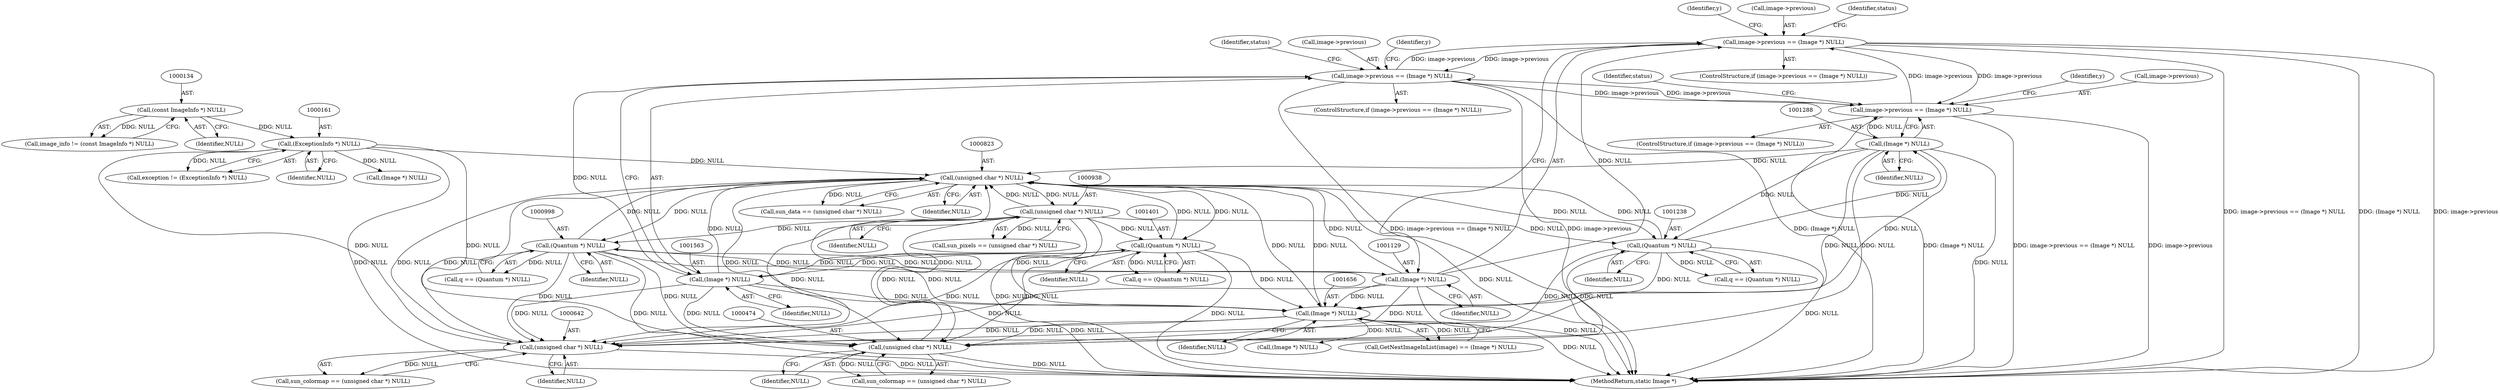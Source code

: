 digraph "0_ImageMagick_1aa0c6dab6dcef4d9bc3571866ae1c1ddbec7d8f@pointer" {
"1001124" [label="(Call,image->previous == (Image *) NULL)"];
"1001558" [label="(Call,image->previous == (Image *) NULL)"];
"1001283" [label="(Call,image->previous == (Image *) NULL)"];
"1001124" [label="(Call,image->previous == (Image *) NULL)"];
"1001128" [label="(Call,(Image *) NULL)"];
"1000997" [label="(Call,(Quantum *) NULL)"];
"1000937" [label="(Call,(unsigned char *) NULL)"];
"1000822" [label="(Call,(unsigned char *) NULL)"];
"1000641" [label="(Call,(unsigned char *) NULL)"];
"1001237" [label="(Call,(Quantum *) NULL)"];
"1001287" [label="(Call,(Image *) NULL)"];
"1001562" [label="(Call,(Image *) NULL)"];
"1001400" [label="(Call,(Quantum *) NULL)"];
"1000160" [label="(Call,(ExceptionInfo *) NULL)"];
"1000133" [label="(Call,(const ImageInfo *) NULL)"];
"1001655" [label="(Call,(Image *) NULL)"];
"1000473" [label="(Call,(unsigned char *) NULL)"];
"1001130" [label="(Identifier,NULL)"];
"1001287" [label="(Call,(Image *) NULL)"];
"1000133" [label="(Call,(const ImageInfo *) NULL)"];
"1001221" [label="(Identifier,y)"];
"1001284" [label="(Call,image->previous)"];
"1001664" [label="(Call,(Image *) NULL)"];
"1000995" [label="(Call,q == (Quantum *) NULL)"];
"1001235" [label="(Call,q == (Quantum *) NULL)"];
"1001239" [label="(Identifier,NULL)"];
"1001289" [label="(Identifier,NULL)"];
"1000641" [label="(Call,(unsigned char *) NULL)"];
"1001282" [label="(ControlStructure,if (image->previous == (Image *) NULL))"];
"1000939" [label="(Identifier,NULL)"];
"1001400" [label="(Call,(Quantum *) NULL)"];
"1000191" [label="(Call,(Image *) NULL)"];
"1000162" [label="(Identifier,NULL)"];
"1001123" [label="(ControlStructure,if (image->previous == (Image *) NULL))"];
"1001697" [label="(MethodReturn,static Image *)"];
"1000981" [label="(Identifier,y)"];
"1000999" [label="(Identifier,NULL)"];
"1001564" [label="(Identifier,NULL)"];
"1001125" [label="(Call,image->previous)"];
"1000997" [label="(Call,(Quantum *) NULL)"];
"1001402" [label="(Identifier,NULL)"];
"1000475" [label="(Identifier,NULL)"];
"1001237" [label="(Call,(Quantum *) NULL)"];
"1001567" [label="(Identifier,status)"];
"1000937" [label="(Call,(unsigned char *) NULL)"];
"1001283" [label="(Call,image->previous == (Image *) NULL)"];
"1000135" [label="(Identifier,NULL)"];
"1000639" [label="(Call,sun_colormap == (unsigned char *) NULL)"];
"1000473" [label="(Call,(unsigned char *) NULL)"];
"1001398" [label="(Call,q == (Quantum *) NULL)"];
"1000158" [label="(Call,exception != (ExceptionInfo *) NULL)"];
"1000822" [label="(Call,(unsigned char *) NULL)"];
"1001559" [label="(Call,image->previous)"];
"1001558" [label="(Call,image->previous == (Image *) NULL)"];
"1001562" [label="(Call,(Image *) NULL)"];
"1001655" [label="(Call,(Image *) NULL)"];
"1000820" [label="(Call,sun_data == (unsigned char *) NULL)"];
"1001128" [label="(Call,(Image *) NULL)"];
"1000824" [label="(Identifier,NULL)"];
"1001292" [label="(Identifier,status)"];
"1000160" [label="(Call,(ExceptionInfo *) NULL)"];
"1000471" [label="(Call,sun_colormap == (unsigned char *) NULL)"];
"1001124" [label="(Call,image->previous == (Image *) NULL)"];
"1001133" [label="(Identifier,status)"];
"1001384" [label="(Identifier,y)"];
"1000935" [label="(Call,sun_pixels == (unsigned char *) NULL)"];
"1000643" [label="(Identifier,NULL)"];
"1001557" [label="(ControlStructure,if (image->previous == (Image *) NULL))"];
"1000131" [label="(Call,image_info != (const ImageInfo *) NULL)"];
"1001652" [label="(Call,GetNextImageInList(image) == (Image *) NULL)"];
"1001657" [label="(Identifier,NULL)"];
"1001124" -> "1001123"  [label="AST: "];
"1001124" -> "1001128"  [label="CFG: "];
"1001125" -> "1001124"  [label="AST: "];
"1001128" -> "1001124"  [label="AST: "];
"1001133" -> "1001124"  [label="CFG: "];
"1000981" -> "1001124"  [label="CFG: "];
"1001124" -> "1001697"  [label="DDG: image->previous == (Image *) NULL"];
"1001124" -> "1001697"  [label="DDG: (Image *) NULL"];
"1001124" -> "1001697"  [label="DDG: image->previous"];
"1001558" -> "1001124"  [label="DDG: image->previous"];
"1001283" -> "1001124"  [label="DDG: image->previous"];
"1001128" -> "1001124"  [label="DDG: NULL"];
"1001124" -> "1001283"  [label="DDG: image->previous"];
"1001124" -> "1001558"  [label="DDG: image->previous"];
"1001558" -> "1001557"  [label="AST: "];
"1001558" -> "1001562"  [label="CFG: "];
"1001559" -> "1001558"  [label="AST: "];
"1001562" -> "1001558"  [label="AST: "];
"1001567" -> "1001558"  [label="CFG: "];
"1001384" -> "1001558"  [label="CFG: "];
"1001558" -> "1001697"  [label="DDG: image->previous == (Image *) NULL"];
"1001558" -> "1001697"  [label="DDG: image->previous"];
"1001558" -> "1001697"  [label="DDG: (Image *) NULL"];
"1001558" -> "1001283"  [label="DDG: image->previous"];
"1001283" -> "1001558"  [label="DDG: image->previous"];
"1001562" -> "1001558"  [label="DDG: NULL"];
"1001283" -> "1001282"  [label="AST: "];
"1001283" -> "1001287"  [label="CFG: "];
"1001284" -> "1001283"  [label="AST: "];
"1001287" -> "1001283"  [label="AST: "];
"1001292" -> "1001283"  [label="CFG: "];
"1001221" -> "1001283"  [label="CFG: "];
"1001283" -> "1001697"  [label="DDG: image->previous == (Image *) NULL"];
"1001283" -> "1001697"  [label="DDG: image->previous"];
"1001283" -> "1001697"  [label="DDG: (Image *) NULL"];
"1001287" -> "1001283"  [label="DDG: NULL"];
"1001128" -> "1001130"  [label="CFG: "];
"1001129" -> "1001128"  [label="AST: "];
"1001130" -> "1001128"  [label="AST: "];
"1001128" -> "1001697"  [label="DDG: NULL"];
"1001128" -> "1000473"  [label="DDG: NULL"];
"1001128" -> "1000641"  [label="DDG: NULL"];
"1001128" -> "1000822"  [label="DDG: NULL"];
"1001128" -> "1000997"  [label="DDG: NULL"];
"1000997" -> "1001128"  [label="DDG: NULL"];
"1001128" -> "1001655"  [label="DDG: NULL"];
"1000997" -> "1000995"  [label="AST: "];
"1000997" -> "1000999"  [label="CFG: "];
"1000998" -> "1000997"  [label="AST: "];
"1000999" -> "1000997"  [label="AST: "];
"1000995" -> "1000997"  [label="CFG: "];
"1000997" -> "1001697"  [label="DDG: NULL"];
"1000997" -> "1000473"  [label="DDG: NULL"];
"1000997" -> "1000641"  [label="DDG: NULL"];
"1000997" -> "1000822"  [label="DDG: NULL"];
"1000997" -> "1000995"  [label="DDG: NULL"];
"1000937" -> "1000997"  [label="DDG: NULL"];
"1000822" -> "1000997"  [label="DDG: NULL"];
"1000997" -> "1001655"  [label="DDG: NULL"];
"1000937" -> "1000935"  [label="AST: "];
"1000937" -> "1000939"  [label="CFG: "];
"1000938" -> "1000937"  [label="AST: "];
"1000939" -> "1000937"  [label="AST: "];
"1000935" -> "1000937"  [label="CFG: "];
"1000937" -> "1001697"  [label="DDG: NULL"];
"1000937" -> "1000473"  [label="DDG: NULL"];
"1000937" -> "1000641"  [label="DDG: NULL"];
"1000937" -> "1000822"  [label="DDG: NULL"];
"1000937" -> "1000935"  [label="DDG: NULL"];
"1000822" -> "1000937"  [label="DDG: NULL"];
"1000937" -> "1001237"  [label="DDG: NULL"];
"1000937" -> "1001400"  [label="DDG: NULL"];
"1000937" -> "1001655"  [label="DDG: NULL"];
"1000822" -> "1000820"  [label="AST: "];
"1000822" -> "1000824"  [label="CFG: "];
"1000823" -> "1000822"  [label="AST: "];
"1000824" -> "1000822"  [label="AST: "];
"1000820" -> "1000822"  [label="CFG: "];
"1000822" -> "1001697"  [label="DDG: NULL"];
"1000822" -> "1000473"  [label="DDG: NULL"];
"1000822" -> "1000641"  [label="DDG: NULL"];
"1000822" -> "1000820"  [label="DDG: NULL"];
"1000641" -> "1000822"  [label="DDG: NULL"];
"1001237" -> "1000822"  [label="DDG: NULL"];
"1001287" -> "1000822"  [label="DDG: NULL"];
"1001400" -> "1000822"  [label="DDG: NULL"];
"1000160" -> "1000822"  [label="DDG: NULL"];
"1001655" -> "1000822"  [label="DDG: NULL"];
"1001562" -> "1000822"  [label="DDG: NULL"];
"1000473" -> "1000822"  [label="DDG: NULL"];
"1000822" -> "1001237"  [label="DDG: NULL"];
"1000822" -> "1001400"  [label="DDG: NULL"];
"1000822" -> "1001655"  [label="DDG: NULL"];
"1000641" -> "1000639"  [label="AST: "];
"1000641" -> "1000643"  [label="CFG: "];
"1000642" -> "1000641"  [label="AST: "];
"1000643" -> "1000641"  [label="AST: "];
"1000639" -> "1000641"  [label="CFG: "];
"1000641" -> "1001697"  [label="DDG: NULL"];
"1000641" -> "1000639"  [label="DDG: NULL"];
"1001237" -> "1000641"  [label="DDG: NULL"];
"1001562" -> "1000641"  [label="DDG: NULL"];
"1001287" -> "1000641"  [label="DDG: NULL"];
"1001400" -> "1000641"  [label="DDG: NULL"];
"1000160" -> "1000641"  [label="DDG: NULL"];
"1001655" -> "1000641"  [label="DDG: NULL"];
"1001237" -> "1001235"  [label="AST: "];
"1001237" -> "1001239"  [label="CFG: "];
"1001238" -> "1001237"  [label="AST: "];
"1001239" -> "1001237"  [label="AST: "];
"1001235" -> "1001237"  [label="CFG: "];
"1001237" -> "1001697"  [label="DDG: NULL"];
"1001237" -> "1000473"  [label="DDG: NULL"];
"1001237" -> "1001235"  [label="DDG: NULL"];
"1001287" -> "1001237"  [label="DDG: NULL"];
"1001237" -> "1001287"  [label="DDG: NULL"];
"1001237" -> "1001655"  [label="DDG: NULL"];
"1001287" -> "1001289"  [label="CFG: "];
"1001288" -> "1001287"  [label="AST: "];
"1001289" -> "1001287"  [label="AST: "];
"1001287" -> "1001697"  [label="DDG: NULL"];
"1001287" -> "1000473"  [label="DDG: NULL"];
"1001287" -> "1001655"  [label="DDG: NULL"];
"1001562" -> "1001564"  [label="CFG: "];
"1001563" -> "1001562"  [label="AST: "];
"1001564" -> "1001562"  [label="AST: "];
"1001562" -> "1001697"  [label="DDG: NULL"];
"1001562" -> "1000473"  [label="DDG: NULL"];
"1001562" -> "1001400"  [label="DDG: NULL"];
"1001400" -> "1001562"  [label="DDG: NULL"];
"1001562" -> "1001655"  [label="DDG: NULL"];
"1001400" -> "1001398"  [label="AST: "];
"1001400" -> "1001402"  [label="CFG: "];
"1001401" -> "1001400"  [label="AST: "];
"1001402" -> "1001400"  [label="AST: "];
"1001398" -> "1001400"  [label="CFG: "];
"1001400" -> "1001697"  [label="DDG: NULL"];
"1001400" -> "1000473"  [label="DDG: NULL"];
"1001400" -> "1001398"  [label="DDG: NULL"];
"1001400" -> "1001655"  [label="DDG: NULL"];
"1000160" -> "1000158"  [label="AST: "];
"1000160" -> "1000162"  [label="CFG: "];
"1000161" -> "1000160"  [label="AST: "];
"1000162" -> "1000160"  [label="AST: "];
"1000158" -> "1000160"  [label="CFG: "];
"1000160" -> "1001697"  [label="DDG: NULL"];
"1000160" -> "1000158"  [label="DDG: NULL"];
"1000133" -> "1000160"  [label="DDG: NULL"];
"1000160" -> "1000191"  [label="DDG: NULL"];
"1000160" -> "1000473"  [label="DDG: NULL"];
"1000133" -> "1000131"  [label="AST: "];
"1000133" -> "1000135"  [label="CFG: "];
"1000134" -> "1000133"  [label="AST: "];
"1000135" -> "1000133"  [label="AST: "];
"1000131" -> "1000133"  [label="CFG: "];
"1000133" -> "1000131"  [label="DDG: NULL"];
"1001655" -> "1001652"  [label="AST: "];
"1001655" -> "1001657"  [label="CFG: "];
"1001656" -> "1001655"  [label="AST: "];
"1001657" -> "1001655"  [label="AST: "];
"1001652" -> "1001655"  [label="CFG: "];
"1001655" -> "1001697"  [label="DDG: NULL"];
"1001655" -> "1000473"  [label="DDG: NULL"];
"1001655" -> "1001652"  [label="DDG: NULL"];
"1001655" -> "1001664"  [label="DDG: NULL"];
"1000473" -> "1000471"  [label="AST: "];
"1000473" -> "1000475"  [label="CFG: "];
"1000474" -> "1000473"  [label="AST: "];
"1000475" -> "1000473"  [label="AST: "];
"1000471" -> "1000473"  [label="CFG: "];
"1000473" -> "1001697"  [label="DDG: NULL"];
"1000473" -> "1000471"  [label="DDG: NULL"];
}
